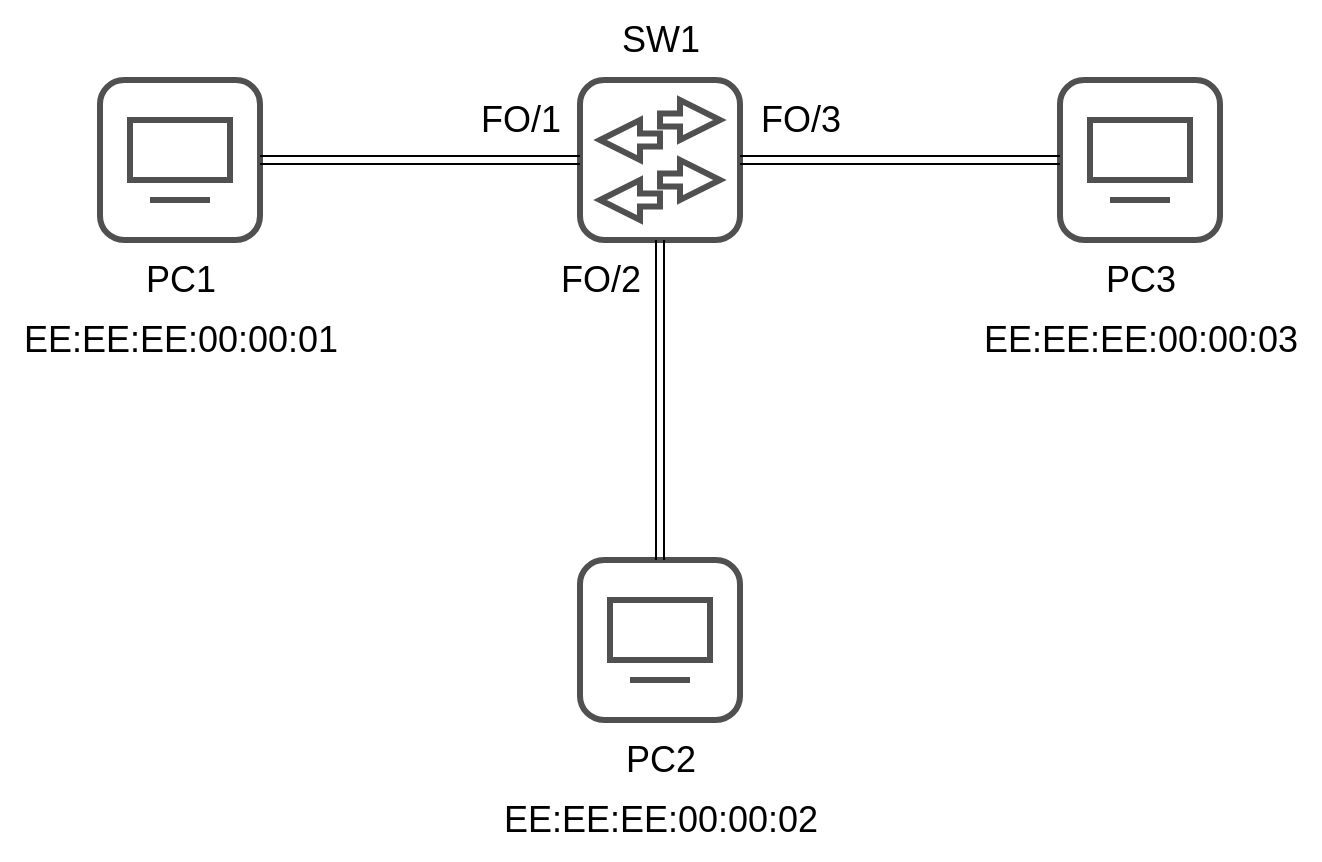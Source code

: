 <mxfile version="20.2.5" type="device"><diagram id="YmZckODOaXIguIJEytXg" name="Page-1"><mxGraphModel dx="1422" dy="780" grid="1" gridSize="10" guides="1" tooltips="1" connect="1" arrows="1" fold="1" page="1" pageScale="1" pageWidth="850" pageHeight="1100" background="#ffffff" math="0" shadow="0"><root><mxCell id="0"/><mxCell id="1" parent="0"/><mxCell id="edPeW6K0FBsKwZjDONLC-14" value="" style="group" parent="1" vertex="1" connectable="0"><mxGeometry x="400" y="200" width="80" height="80" as="geometry"/></mxCell><mxCell id="edPeW6K0FBsKwZjDONLC-1" value="" style="rounded=1;whiteSpace=wrap;html=1;strokeWidth=3;strokeColor=#505050;" parent="edPeW6K0FBsKwZjDONLC-14" vertex="1"><mxGeometry width="80" height="80" as="geometry"/></mxCell><mxCell id="edPeW6K0FBsKwZjDONLC-5" value="" style="html=1;shadow=0;dashed=0;align=center;verticalAlign=middle;shape=mxgraph.arrows2.arrow;dy=0.67;dx=20;notch=0;rounded=1;strokeColor=#505050;strokeWidth=3;" parent="edPeW6K0FBsKwZjDONLC-14" vertex="1"><mxGeometry x="40" y="10" width="30" height="20" as="geometry"/></mxCell><mxCell id="edPeW6K0FBsKwZjDONLC-6" value="" style="html=1;shadow=0;dashed=0;align=center;verticalAlign=middle;shape=mxgraph.arrows2.arrow;dy=0.67;dx=20;notch=0;rounded=1;strokeColor=#505050;strokeWidth=3;flipV=0;flipH=1;" parent="edPeW6K0FBsKwZjDONLC-14" vertex="1"><mxGeometry x="10" y="20" width="30" height="20" as="geometry"/></mxCell><mxCell id="edPeW6K0FBsKwZjDONLC-7" value="" style="html=1;shadow=0;dashed=0;align=center;verticalAlign=middle;shape=mxgraph.arrows2.arrow;dy=0.67;dx=20;notch=0;rounded=1;strokeColor=#505050;strokeWidth=3;" parent="edPeW6K0FBsKwZjDONLC-14" vertex="1"><mxGeometry x="40" y="40" width="30" height="20" as="geometry"/></mxCell><mxCell id="edPeW6K0FBsKwZjDONLC-8" value="" style="html=1;shadow=0;dashed=0;align=center;verticalAlign=middle;shape=mxgraph.arrows2.arrow;dy=0.67;dx=20;notch=0;rounded=1;strokeColor=#505050;strokeWidth=3;flipH=1;" parent="edPeW6K0FBsKwZjDONLC-14" vertex="1"><mxGeometry x="10" y="50" width="30" height="20" as="geometry"/></mxCell><mxCell id="tyCsImh2f6OIf5DqR0pK-1" value="" style="group" vertex="1" connectable="0" parent="1"><mxGeometry x="160" y="200" width="80" height="80" as="geometry"/></mxCell><mxCell id="tyCsImh2f6OIf5DqR0pK-2" value="" style="rounded=1;whiteSpace=wrap;html=1;strokeWidth=3;strokeColor=#505050;" vertex="1" parent="tyCsImh2f6OIf5DqR0pK-1"><mxGeometry width="80" height="80" as="geometry"/></mxCell><mxCell id="tyCsImh2f6OIf5DqR0pK-3" value="" style="rounded=0;whiteSpace=wrap;html=1;strokeColor=#505050;strokeWidth=3;" vertex="1" parent="tyCsImh2f6OIf5DqR0pK-1"><mxGeometry x="15" y="20" width="50" height="30" as="geometry"/></mxCell><mxCell id="tyCsImh2f6OIf5DqR0pK-4" value="" style="endArrow=none;html=1;rounded=0;strokeWidth=3;strokeColor=#505050;" edge="1" parent="tyCsImh2f6OIf5DqR0pK-1"><mxGeometry width="50" height="50" relative="1" as="geometry"><mxPoint x="25" y="60" as="sourcePoint"/><mxPoint x="55" y="60" as="targetPoint"/></mxGeometry></mxCell><mxCell id="tyCsImh2f6OIf5DqR0pK-5" value="" style="group" vertex="1" connectable="0" parent="1"><mxGeometry x="400" y="440" width="80" height="80" as="geometry"/></mxCell><mxCell id="tyCsImh2f6OIf5DqR0pK-6" value="" style="rounded=1;whiteSpace=wrap;html=1;strokeWidth=3;strokeColor=#505050;" vertex="1" parent="tyCsImh2f6OIf5DqR0pK-5"><mxGeometry width="80" height="80" as="geometry"/></mxCell><mxCell id="tyCsImh2f6OIf5DqR0pK-7" value="" style="rounded=0;whiteSpace=wrap;html=1;strokeColor=#505050;strokeWidth=3;" vertex="1" parent="tyCsImh2f6OIf5DqR0pK-5"><mxGeometry x="15" y="20" width="50" height="30" as="geometry"/></mxCell><mxCell id="tyCsImh2f6OIf5DqR0pK-8" value="" style="endArrow=none;html=1;rounded=0;strokeWidth=3;strokeColor=#505050;" edge="1" parent="tyCsImh2f6OIf5DqR0pK-5"><mxGeometry width="50" height="50" relative="1" as="geometry"><mxPoint x="25" y="60" as="sourcePoint"/><mxPoint x="55" y="60" as="targetPoint"/></mxGeometry></mxCell><mxCell id="tyCsImh2f6OIf5DqR0pK-9" value="" style="group" vertex="1" connectable="0" parent="1"><mxGeometry x="640" y="200" width="80" height="80" as="geometry"/></mxCell><mxCell id="tyCsImh2f6OIf5DqR0pK-10" value="" style="rounded=1;whiteSpace=wrap;html=1;strokeWidth=3;strokeColor=#505050;" vertex="1" parent="tyCsImh2f6OIf5DqR0pK-9"><mxGeometry width="80" height="80" as="geometry"/></mxCell><mxCell id="tyCsImh2f6OIf5DqR0pK-11" value="" style="rounded=0;whiteSpace=wrap;html=1;strokeColor=#505050;strokeWidth=3;" vertex="1" parent="tyCsImh2f6OIf5DqR0pK-9"><mxGeometry x="15" y="20" width="50" height="30" as="geometry"/></mxCell><mxCell id="tyCsImh2f6OIf5DqR0pK-12" value="" style="endArrow=none;html=1;rounded=0;strokeWidth=3;strokeColor=#505050;" edge="1" parent="tyCsImh2f6OIf5DqR0pK-9"><mxGeometry width="50" height="50" relative="1" as="geometry"><mxPoint x="25" y="60" as="sourcePoint"/><mxPoint x="55" y="60" as="targetPoint"/></mxGeometry></mxCell><mxCell id="tyCsImh2f6OIf5DqR0pK-13" style="edgeStyle=orthogonalEdgeStyle;rounded=0;orthogonalLoop=1;jettySize=auto;html=1;exitX=1;exitY=0.5;exitDx=0;exitDy=0;entryX=0;entryY=0.5;entryDx=0;entryDy=0;shape=link;" edge="1" parent="1" source="tyCsImh2f6OIf5DqR0pK-2" target="edPeW6K0FBsKwZjDONLC-1"><mxGeometry relative="1" as="geometry"/></mxCell><mxCell id="tyCsImh2f6OIf5DqR0pK-14" style="edgeStyle=orthogonalEdgeStyle;shape=link;rounded=0;orthogonalLoop=1;jettySize=auto;html=1;exitX=0.5;exitY=1;exitDx=0;exitDy=0;entryX=0.5;entryY=0;entryDx=0;entryDy=0;" edge="1" parent="1" source="edPeW6K0FBsKwZjDONLC-1" target="tyCsImh2f6OIf5DqR0pK-6"><mxGeometry relative="1" as="geometry"/></mxCell><mxCell id="tyCsImh2f6OIf5DqR0pK-15" style="edgeStyle=orthogonalEdgeStyle;shape=link;rounded=0;orthogonalLoop=1;jettySize=auto;html=1;exitX=1;exitY=0.5;exitDx=0;exitDy=0;entryX=0;entryY=0.5;entryDx=0;entryDy=0;" edge="1" parent="1" source="edPeW6K0FBsKwZjDONLC-1" target="tyCsImh2f6OIf5DqR0pK-10"><mxGeometry relative="1" as="geometry"/></mxCell><mxCell id="tyCsImh2f6OIf5DqR0pK-16" value="&lt;font style=&quot;font-size: 18px;&quot;&gt;PC1&lt;/font&gt;" style="text;html=1;align=center;verticalAlign=middle;resizable=0;points=[];autosize=1;strokeColor=none;fillColor=none;" vertex="1" parent="1"><mxGeometry x="170" y="280" width="60" height="40" as="geometry"/></mxCell><mxCell id="tyCsImh2f6OIf5DqR0pK-17" value="&lt;div&gt;&lt;font style=&quot;font-size: 18px;&quot;&gt;PC2&lt;/font&gt;&lt;/div&gt;" style="text;html=1;align=center;verticalAlign=middle;resizable=0;points=[];autosize=1;strokeColor=none;fillColor=none;" vertex="1" parent="1"><mxGeometry x="410" y="520" width="60" height="40" as="geometry"/></mxCell><mxCell id="tyCsImh2f6OIf5DqR0pK-18" value="&lt;div&gt;&lt;font style=&quot;font-size: 18px;&quot;&gt;PC3&lt;/font&gt;&lt;/div&gt;" style="text;html=1;align=center;verticalAlign=middle;resizable=0;points=[];autosize=1;strokeColor=none;fillColor=none;" vertex="1" parent="1"><mxGeometry x="650" y="280" width="60" height="40" as="geometry"/></mxCell><mxCell id="tyCsImh2f6OIf5DqR0pK-19" value="EE:EE:EE:00:00:01" style="text;html=1;align=center;verticalAlign=middle;resizable=0;points=[];autosize=1;strokeColor=none;fillColor=none;fontSize=18;" vertex="1" parent="1"><mxGeometry x="110" y="310" width="180" height="40" as="geometry"/></mxCell><mxCell id="tyCsImh2f6OIf5DqR0pK-20" value="EE:EE:EE:00:00:02" style="text;html=1;align=center;verticalAlign=middle;resizable=0;points=[];autosize=1;strokeColor=none;fillColor=none;fontSize=18;" vertex="1" parent="1"><mxGeometry x="350" y="550" width="180" height="40" as="geometry"/></mxCell><mxCell id="tyCsImh2f6OIf5DqR0pK-21" value="EE:EE:EE:00:00:03" style="text;html=1;align=center;verticalAlign=middle;resizable=0;points=[];autosize=1;strokeColor=none;fillColor=none;fontSize=18;" vertex="1" parent="1"><mxGeometry x="590" y="310" width="180" height="40" as="geometry"/></mxCell><mxCell id="tyCsImh2f6OIf5DqR0pK-22" value="SW1" style="text;html=1;align=center;verticalAlign=middle;resizable=0;points=[];autosize=1;strokeColor=none;fillColor=none;fontSize=18;" vertex="1" parent="1"><mxGeometry x="410" y="160" width="60" height="40" as="geometry"/></mxCell><mxCell id="tyCsImh2f6OIf5DqR0pK-23" value="FO/3" style="text;html=1;align=center;verticalAlign=middle;resizable=0;points=[];autosize=1;strokeColor=none;fillColor=none;fontSize=18;" vertex="1" parent="1"><mxGeometry x="480" y="200" width="60" height="40" as="geometry"/></mxCell><mxCell id="tyCsImh2f6OIf5DqR0pK-24" value="FO/1" style="text;html=1;align=center;verticalAlign=middle;resizable=0;points=[];autosize=1;strokeColor=none;fillColor=none;fontSize=18;" vertex="1" parent="1"><mxGeometry x="340" y="200" width="60" height="40" as="geometry"/></mxCell><mxCell id="tyCsImh2f6OIf5DqR0pK-25" value="FO/2" style="text;html=1;align=center;verticalAlign=middle;resizable=0;points=[];autosize=1;strokeColor=none;fillColor=none;fontSize=18;" vertex="1" parent="1"><mxGeometry x="380" y="280" width="60" height="40" as="geometry"/></mxCell></root></mxGraphModel></diagram></mxfile>